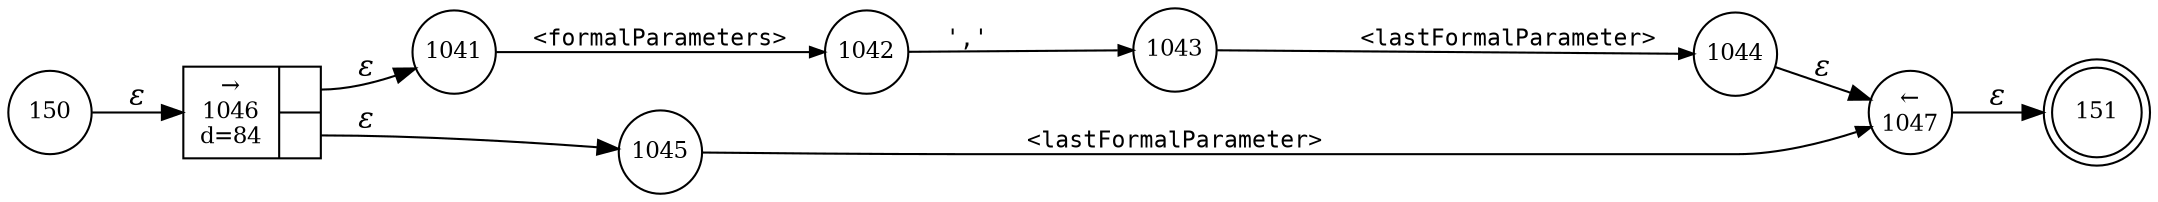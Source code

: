 digraph ATN {
rankdir=LR;
s151[fontsize=11, label="151", shape=doublecircle, fixedsize=true, width=.6];
s1041[fontsize=11,label="1041", shape=circle, fixedsize=true, width=.55, peripheries=1];
s1042[fontsize=11,label="1042", shape=circle, fixedsize=true, width=.55, peripheries=1];
s1043[fontsize=11,label="1043", shape=circle, fixedsize=true, width=.55, peripheries=1];
s1044[fontsize=11,label="1044", shape=circle, fixedsize=true, width=.55, peripheries=1];
s1045[fontsize=11,label="1045", shape=circle, fixedsize=true, width=.55, peripheries=1];
s150[fontsize=11,label="150", shape=circle, fixedsize=true, width=.55, peripheries=1];
s1046[fontsize=11,label="{&rarr;\n1046\nd=84|{<p0>|<p1>}}", shape=record, fixedsize=false, peripheries=1];
s1047[fontsize=11,label="&larr;\n1047", shape=circle, fixedsize=true, width=.55, peripheries=1];
s150 -> s1046 [fontname="Times-Italic", label="&epsilon;"];
s1046:p0 -> s1041 [fontname="Times-Italic", label="&epsilon;"];
s1046:p1 -> s1045 [fontname="Times-Italic", label="&epsilon;"];
s1041 -> s1042 [fontsize=11, fontname="Courier", arrowsize=.7, label = "<formalParameters>", arrowhead = normal];
s1045 -> s1047 [fontsize=11, fontname="Courier", arrowsize=.7, label = "<lastFormalParameter>", arrowhead = normal];
s1042 -> s1043 [fontsize=11, fontname="Courier", arrowsize=.7, label = "','", arrowhead = normal];
s1047 -> s151 [fontname="Times-Italic", label="&epsilon;"];
s1043 -> s1044 [fontsize=11, fontname="Courier", arrowsize=.7, label = "<lastFormalParameter>", arrowhead = normal];
s1044 -> s1047 [fontname="Times-Italic", label="&epsilon;"];
}
